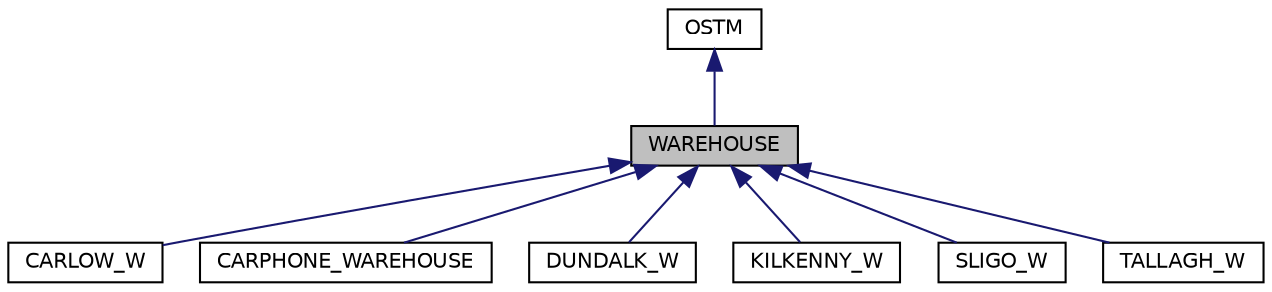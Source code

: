 digraph "WAREHOUSE"
{
  edge [fontname="Helvetica",fontsize="10",labelfontname="Helvetica",labelfontsize="10"];
  node [fontname="Helvetica",fontsize="10",shape=record];
  Node1 [label="WAREHOUSE",height=0.2,width=0.4,color="black", fillcolor="grey75", style="filled", fontcolor="black"];
  Node2 -> Node1 [dir="back",color="midnightblue",fontsize="10",style="solid"];
  Node2 [label="OSTM",height=0.2,width=0.4,color="black", fillcolor="white", style="filled",URL="$class_o_s_t_m.html"];
  Node1 -> Node3 [dir="back",color="midnightblue",fontsize="10",style="solid"];
  Node3 [label="CARLOW_W",height=0.2,width=0.4,color="black", fillcolor="white", style="filled",URL="$class_c_a_r_l_o_w___w.html"];
  Node1 -> Node4 [dir="back",color="midnightblue",fontsize="10",style="solid"];
  Node4 [label="CARPHONE_WAREHOUSE",height=0.2,width=0.4,color="black", fillcolor="white", style="filled",URL="$class_c_a_r_p_h_o_n_e___w_a_r_e_h_o_u_s_e.html"];
  Node1 -> Node5 [dir="back",color="midnightblue",fontsize="10",style="solid"];
  Node5 [label="DUNDALK_W",height=0.2,width=0.4,color="black", fillcolor="white", style="filled",URL="$class_d_u_n_d_a_l_k___w.html"];
  Node1 -> Node6 [dir="back",color="midnightblue",fontsize="10",style="solid"];
  Node6 [label="KILKENNY_W",height=0.2,width=0.4,color="black", fillcolor="white", style="filled",URL="$class_k_i_l_k_e_n_n_y___w.html"];
  Node1 -> Node7 [dir="back",color="midnightblue",fontsize="10",style="solid"];
  Node7 [label="SLIGO_W",height=0.2,width=0.4,color="black", fillcolor="white", style="filled",URL="$class_s_l_i_g_o___w.html"];
  Node1 -> Node8 [dir="back",color="midnightblue",fontsize="10",style="solid"];
  Node8 [label="TALLAGH_W",height=0.2,width=0.4,color="black", fillcolor="white", style="filled",URL="$class_t_a_l_l_a_g_h___w.html"];
}
